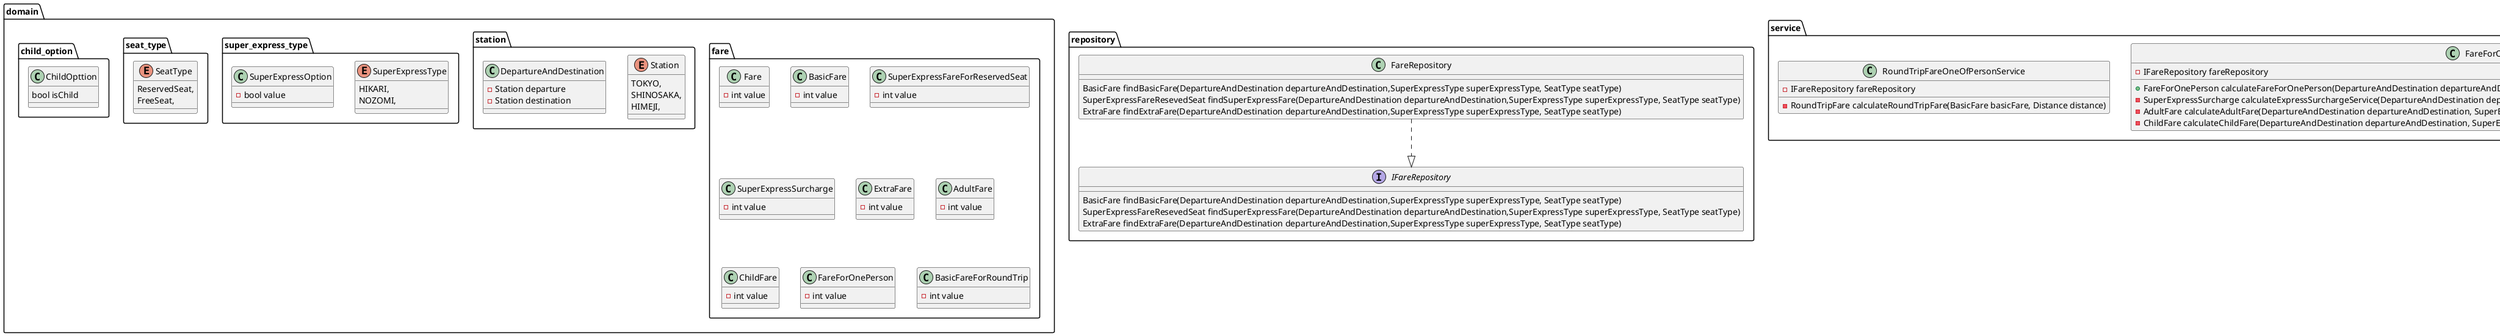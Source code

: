 @startuml class_design
package domain{
    package fare{
        class Fare{
            - int value
        }

        class BasicFare{
            - int value
        }

        class SuperExpressFareForReservedSeat{
            - int value
        }

        class SuperExpressSurcharge{
            - int value
        }

        class ExtraFare{
            - int value
        }

        class AdultFare{
            - int value
        }

        class ChildFare{
            - int value
        }

        class FareForOnePerson{
            - int value
        }

        class BasicFareForRoundTrip{
            - int value
        }
    }

    package station{
        enum Station{
            TOKYO,
            SHINOSAKA,
            HIMEJI,
        }

        class DepartureAndDestination{
            - Station departure
            - Station destination
        }
    }

    package super_express_type{
        enum SuperExpressType{
            HIKARI,
            NOZOMI,
        }

        class SuperExpressOption{
            - bool value
        }
    }

    package seat_type{
        enum SeatType{
            ReservedSeat,
            FreeSeat,
        }
    }

    package child_option{
        class ChildOpttion{
            bool isChild
        }
    }


}

package repository{
    interface IFareRepository{
        BasicFare findBasicFare(DepartureAndDestination departureAndDestination,SuperExpressType superExpressType, SeatType seatType)
        SuperExpressFareResevedSeat findSuperExpressFare(DepartureAndDestination departureAndDestination,SuperExpressType superExpressType, SeatType seatType)
        ExtraFare findExtraFare(DepartureAndDestination departureAndDestination,SuperExpressType superExpressType, SeatType seatType)
    }

    class FareRepository{
        BasicFare findBasicFare(DepartureAndDestination departureAndDestination,SuperExpressType superExpressType, SeatType seatType)
        SuperExpressFareResevedSeat findSuperExpressFare(DepartureAndDestination departureAndDestination,SuperExpressType superExpressType, SeatType seatType)
        ExtraFare findExtraFare(DepartureAndDestination departureAndDestination,SuperExpressType superExpressType, SeatType seatType)
    }

}

package service{
    class FareForOnePersonService{
        - IFareRepository fareRepository
        + FareForOnePerson calculateFareForOnePerson(DepartureAndDestination departureAndDestination, SuperExpressType superExpressType, SeatType seatType, ChildOption childOption)
        - SuperExpressSurcharge calculateExpressSurchargeService(DepartureAndDestination departureAndDestination, SuperExpressType superExpressType, SeatType seatType)
        - AdultFare calculateAdultFare(DepartureAndDestination departureAndDestination, SuperExpressType superExpressType, SeatType seatType)
        - ChildFare calculateChildFare(DepartureAndDestination departureAndDestination, SuperExpressType superExpressType, SeatType seatType)
    }

    class RoundTripFareOneOfPersonService{
        - IFareRepository fareRepository

        - RoundTripFare calculateRoundTripFare(BasicFare basicFare, Distance distance)
    }

}

FareRepository ..|> IFareRepository

@enduml